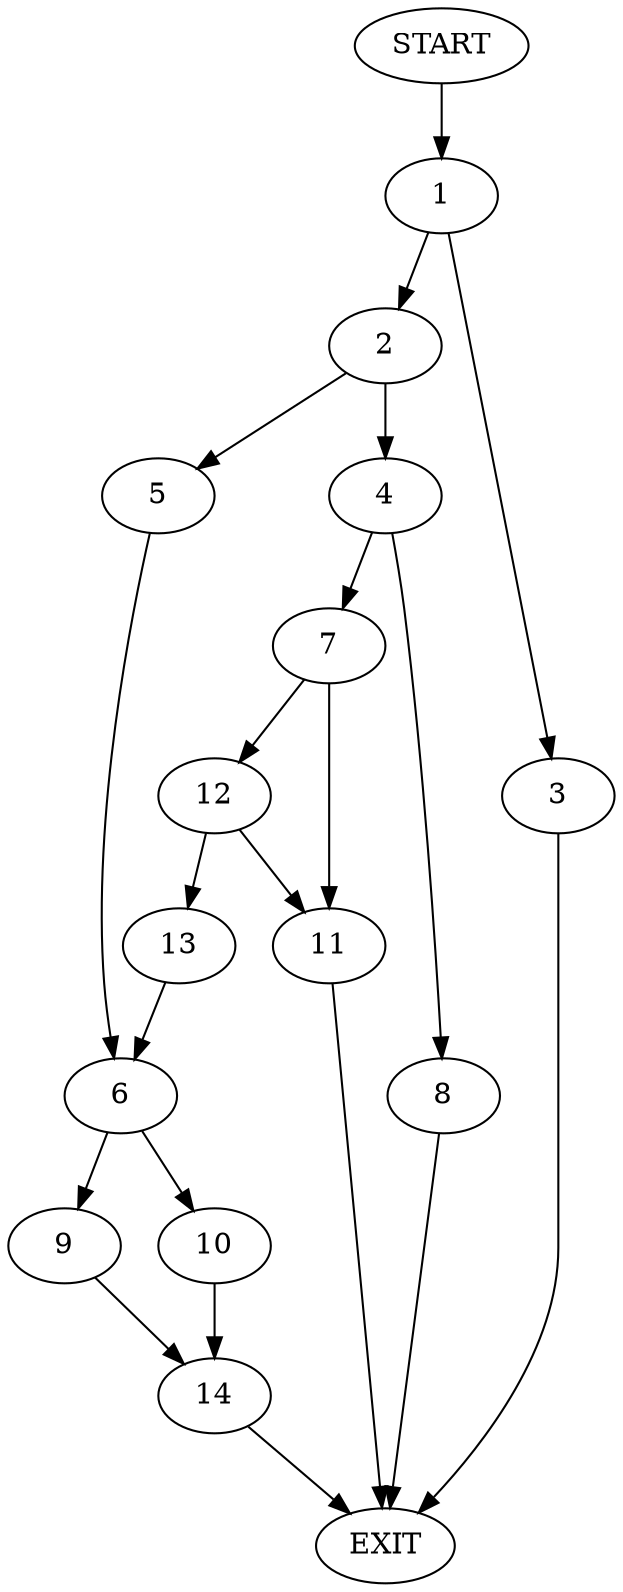 digraph {
0 [label="START"]
15 [label="EXIT"]
0 -> 1
1 -> 2
1 -> 3
2 -> 4
2 -> 5
3 -> 15
5 -> 6
4 -> 7
4 -> 8
6 -> 9
6 -> 10
8 -> 15
7 -> 11
7 -> 12
11 -> 15
12 -> 11
12 -> 13
13 -> 6
9 -> 14
10 -> 14
14 -> 15
}
